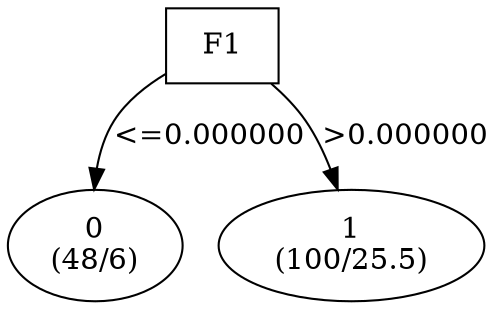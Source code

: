digraph YaDT {
n0 [ shape=box, label="F1\n"]
n0 -> n1 [label="<=0.000000"]
n1 [ shape=ellipse, label="0\n(48/6)"]
n0 -> n2 [label=">0.000000"]
n2 [ shape=ellipse, label="1\n(100/25.5)"]
}
